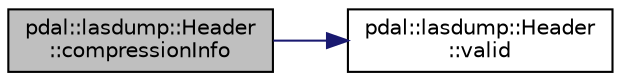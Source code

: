 digraph "pdal::lasdump::Header::compressionInfo"
{
  edge [fontname="Helvetica",fontsize="10",labelfontname="Helvetica",labelfontsize="10"];
  node [fontname="Helvetica",fontsize="10",shape=record];
  rankdir="LR";
  Node1 [label="pdal::lasdump::Header\l::compressionInfo",height=0.2,width=0.4,color="black", fillcolor="grey75", style="filled", fontcolor="black"];
  Node1 -> Node2 [color="midnightblue",fontsize="10",style="solid",fontname="Helvetica"];
  Node2 [label="pdal::lasdump::Header\l::valid",height=0.2,width=0.4,color="black", fillcolor="white", style="filled",URL="$classpdal_1_1lasdump_1_1Header.html#a6a843567124c26e5f1cd5d25c22a519a"];
}
